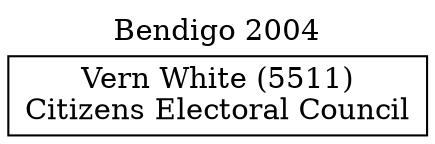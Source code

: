 // House preference flow
digraph "Vern White (5511)_Bendigo_2004" {
	graph [label="Bendigo 2004" labelloc=t mclimit=10]
	node [shape=box]
	"Vern White (5511)" [label="Vern White (5511)
Citizens Electoral Council"]
}
